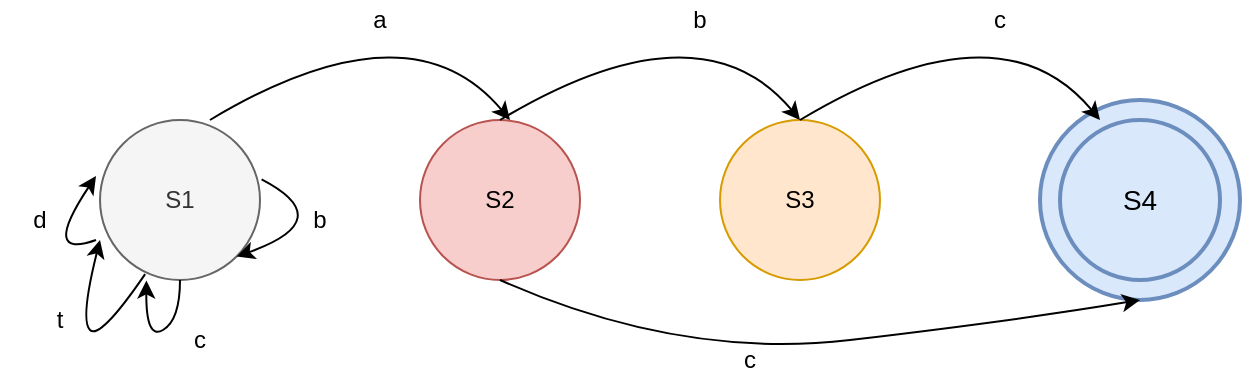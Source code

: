 <mxfile version="12.2.4"><diagram id="kFAC7E6Fl8joXPel4P76"><mxGraphModel dx="499" dy="459" grid="1" gridSize="10" guides="1" tooltips="1" connect="1" arrows="1" fold="1" page="1" pageScale="1" pageWidth="850" pageHeight="1100" math="0" shadow="0"><root><mxCell id="0"/><mxCell id="1" parent="0"/><mxCell id="2" value="S1" style="ellipse;whiteSpace=wrap;html=1;aspect=fixed;fillColor=#f5f5f5;strokeColor=#666666;fontColor=#333333;" vertex="1" parent="1"><mxGeometry x="120" y="160" width="80" height="80" as="geometry"/></mxCell><mxCell id="3" value="" style="curved=1;endArrow=classic;html=1;exitX=0.282;exitY=0.963;exitDx=0;exitDy=0;exitPerimeter=0;" edge="1" parent="1" source="2"><mxGeometry width="50" height="50" relative="1" as="geometry"><mxPoint x="120" y="310" as="sourcePoint"/><mxPoint x="120" y="220" as="targetPoint"/><Array as="points"><mxPoint x="120" y="270"/><mxPoint x="110" y="260"/></Array></mxGeometry></mxCell><mxCell id="4" value="" style="curved=1;endArrow=classic;html=1;exitX=0.5;exitY=1;exitDx=0;exitDy=0;entryX=0.29;entryY=1.003;entryDx=0;entryDy=0;entryPerimeter=0;" edge="1" parent="1" source="2" target="2"><mxGeometry width="50" height="50" relative="1" as="geometry"><mxPoint x="152.56" y="247.04" as="sourcePoint"/><mxPoint x="130" y="230" as="targetPoint"/><Array as="points"><mxPoint x="160" y="260"/><mxPoint x="143" y="270"/></Array></mxGeometry></mxCell><mxCell id="6" value="" style="curved=1;endArrow=classic;html=1;exitX=1.01;exitY=0.371;exitDx=0;exitDy=0;entryX=1;entryY=1;entryDx=0;entryDy=0;exitPerimeter=0;" edge="1" parent="1" source="2" target="2"><mxGeometry width="50" height="50" relative="1" as="geometry"><mxPoint x="170" y="250" as="sourcePoint"/><mxPoint x="153.2" y="250.24" as="targetPoint"/><Array as="points"><mxPoint x="240" y="210"/></Array></mxGeometry></mxCell><mxCell id="7" value="b" style="text;html=1;strokeColor=none;fillColor=none;align=center;verticalAlign=middle;whiteSpace=wrap;rounded=0;" vertex="1" parent="1"><mxGeometry x="210" y="200" width="40" height="20" as="geometry"/></mxCell><mxCell id="9" value="t" style="text;html=1;strokeColor=none;fillColor=none;align=center;verticalAlign=middle;whiteSpace=wrap;rounded=0;" vertex="1" parent="1"><mxGeometry x="80" y="250" width="40" height="20" as="geometry"/></mxCell><mxCell id="10" value="d" style="text;html=1;strokeColor=none;fillColor=none;align=center;verticalAlign=middle;whiteSpace=wrap;rounded=0;" vertex="1" parent="1"><mxGeometry x="70" y="200" width="40" height="20" as="geometry"/></mxCell><mxCell id="11" value="" style="curved=1;endArrow=classic;html=1;" edge="1" parent="1"><mxGeometry width="50" height="50" relative="1" as="geometry"><mxPoint x="118" y="220" as="sourcePoint"/><mxPoint x="118" y="188" as="targetPoint"/><Array as="points"><mxPoint x="90" y="230"/></Array></mxGeometry></mxCell><mxCell id="14" value="S2" style="ellipse;whiteSpace=wrap;html=1;aspect=fixed;fillColor=#f8cecc;strokeColor=#b85450;" vertex="1" parent="1"><mxGeometry x="280" y="160" width="80" height="80" as="geometry"/></mxCell><mxCell id="15" value="S3" style="ellipse;whiteSpace=wrap;html=1;aspect=fixed;fillColor=#ffe6cc;strokeColor=#d79b00;" vertex="1" parent="1"><mxGeometry x="430" y="160" width="80" height="80" as="geometry"/></mxCell><mxCell id="16" value="S4" style="ellipse;shape=doubleEllipse;margin=10;strokeWidth=2;fontSize=14;whiteSpace=wrap;html=1;align=center;fillColor=#dae8fc;strokeColor=#6c8ebf;" vertex="1" parent="1"><mxGeometry x="590" y="150" width="100" height="100" as="geometry"/></mxCell><mxCell id="18" value="" style="curved=1;endArrow=classic;html=1;exitX=0.5;exitY=0;exitDx=0;exitDy=0;entryX=0.5;entryY=0;entryDx=0;entryDy=0;" edge="1" parent="1" source="14" target="15"><mxGeometry width="50" height="50" relative="1" as="geometry"><mxPoint x="70" y="350" as="sourcePoint"/><mxPoint x="120" y="300" as="targetPoint"/><Array as="points"><mxPoint x="420" y="100"/></Array></mxGeometry></mxCell><mxCell id="19" value="" style="curved=1;endArrow=classic;html=1;exitX=0.5;exitY=0;exitDx=0;exitDy=0;" edge="1" parent="1"><mxGeometry width="50" height="50" relative="1" as="geometry"><mxPoint x="470" y="160" as="sourcePoint"/><mxPoint x="620" y="160" as="targetPoint"/><Array as="points"><mxPoint x="570" y="100"/></Array></mxGeometry></mxCell><mxCell id="20" value="" style="curved=1;endArrow=classic;html=1;exitX=0.5;exitY=0;exitDx=0;exitDy=0;entryX=0.5;entryY=0;entryDx=0;entryDy=0;" edge="1" parent="1"><mxGeometry width="50" height="50" relative="1" as="geometry"><mxPoint x="175" y="160" as="sourcePoint"/><mxPoint x="325" y="160" as="targetPoint"/><Array as="points"><mxPoint x="275" y="100"/></Array></mxGeometry></mxCell><mxCell id="21" value="" style="curved=1;endArrow=classic;html=1;exitX=0.5;exitY=1;exitDx=0;exitDy=0;entryX=0.5;entryY=1;entryDx=0;entryDy=0;" edge="1" parent="1" source="14" target="16"><mxGeometry width="50" height="50" relative="1" as="geometry"><mxPoint x="350" y="190" as="sourcePoint"/><mxPoint x="500" y="190" as="targetPoint"/><Array as="points"><mxPoint x="410" y="280"/><mxPoint x="580" y="260"/></Array></mxGeometry></mxCell><mxCell id="22" value="c" style="text;html=1;strokeColor=none;fillColor=none;align=center;verticalAlign=middle;whiteSpace=wrap;rounded=0;" vertex="1" parent="1"><mxGeometry x="150" y="260" width="40" height="20" as="geometry"/></mxCell><mxCell id="23" value="c" style="text;html=1;strokeColor=none;fillColor=none;align=center;verticalAlign=middle;whiteSpace=wrap;rounded=0;" vertex="1" parent="1"><mxGeometry x="425" y="270" width="40" height="20" as="geometry"/></mxCell><mxCell id="24" value="a" style="text;html=1;strokeColor=none;fillColor=none;align=center;verticalAlign=middle;whiteSpace=wrap;rounded=0;" vertex="1" parent="1"><mxGeometry x="240" y="100" width="40" height="20" as="geometry"/></mxCell><mxCell id="25" value="b" style="text;html=1;strokeColor=none;fillColor=none;align=center;verticalAlign=middle;whiteSpace=wrap;rounded=0;" vertex="1" parent="1"><mxGeometry x="400" y="100" width="40" height="20" as="geometry"/></mxCell><mxCell id="26" value="c" style="text;html=1;align=center;verticalAlign=middle;whiteSpace=wrap;rounded=0;" vertex="1" parent="1"><mxGeometry x="550" y="100" width="40" height="20" as="geometry"/></mxCell></root></mxGraphModel></diagram></mxfile>